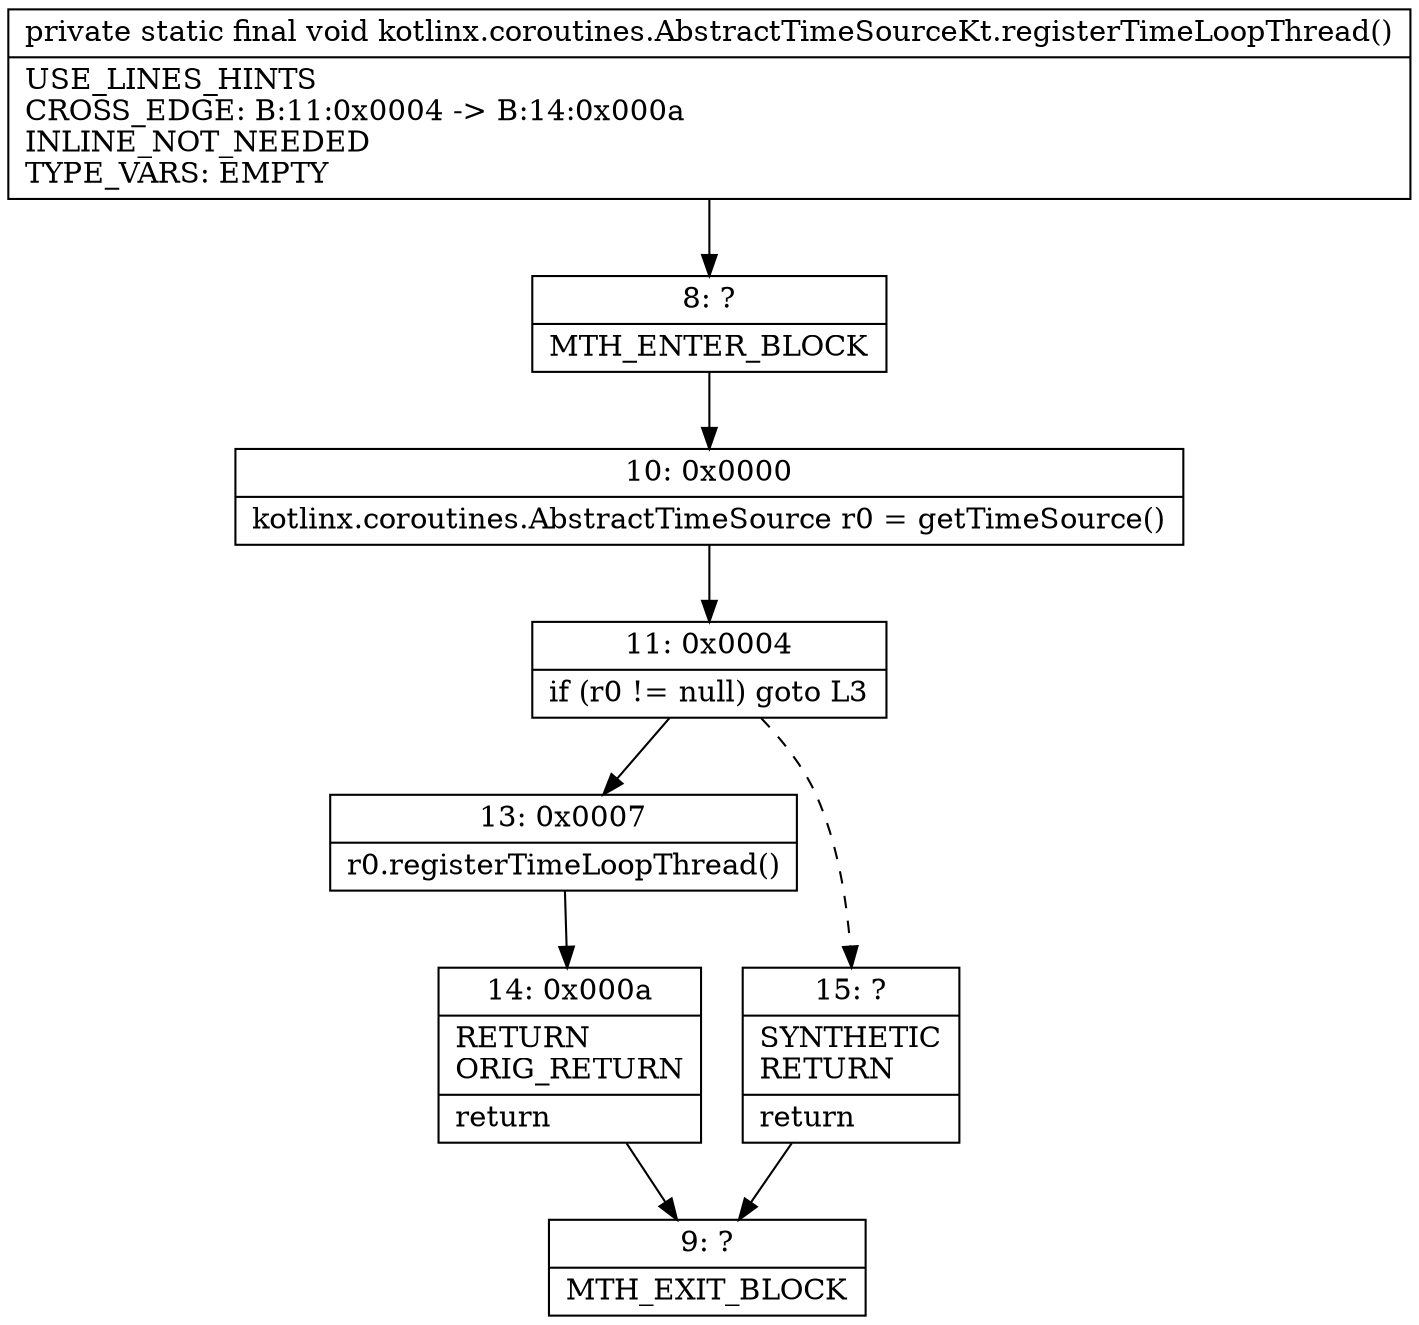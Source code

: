 digraph "CFG forkotlinx.coroutines.AbstractTimeSourceKt.registerTimeLoopThread()V" {
Node_8 [shape=record,label="{8\:\ ?|MTH_ENTER_BLOCK\l}"];
Node_10 [shape=record,label="{10\:\ 0x0000|kotlinx.coroutines.AbstractTimeSource r0 = getTimeSource()\l}"];
Node_11 [shape=record,label="{11\:\ 0x0004|if (r0 != null) goto L3\l}"];
Node_13 [shape=record,label="{13\:\ 0x0007|r0.registerTimeLoopThread()\l}"];
Node_14 [shape=record,label="{14\:\ 0x000a|RETURN\lORIG_RETURN\l|return\l}"];
Node_9 [shape=record,label="{9\:\ ?|MTH_EXIT_BLOCK\l}"];
Node_15 [shape=record,label="{15\:\ ?|SYNTHETIC\lRETURN\l|return\l}"];
MethodNode[shape=record,label="{private static final void kotlinx.coroutines.AbstractTimeSourceKt.registerTimeLoopThread()  | USE_LINES_HINTS\lCROSS_EDGE: B:11:0x0004 \-\> B:14:0x000a\lINLINE_NOT_NEEDED\lTYPE_VARS: EMPTY\l}"];
MethodNode -> Node_8;Node_8 -> Node_10;
Node_10 -> Node_11;
Node_11 -> Node_13;
Node_11 -> Node_15[style=dashed];
Node_13 -> Node_14;
Node_14 -> Node_9;
Node_15 -> Node_9;
}

